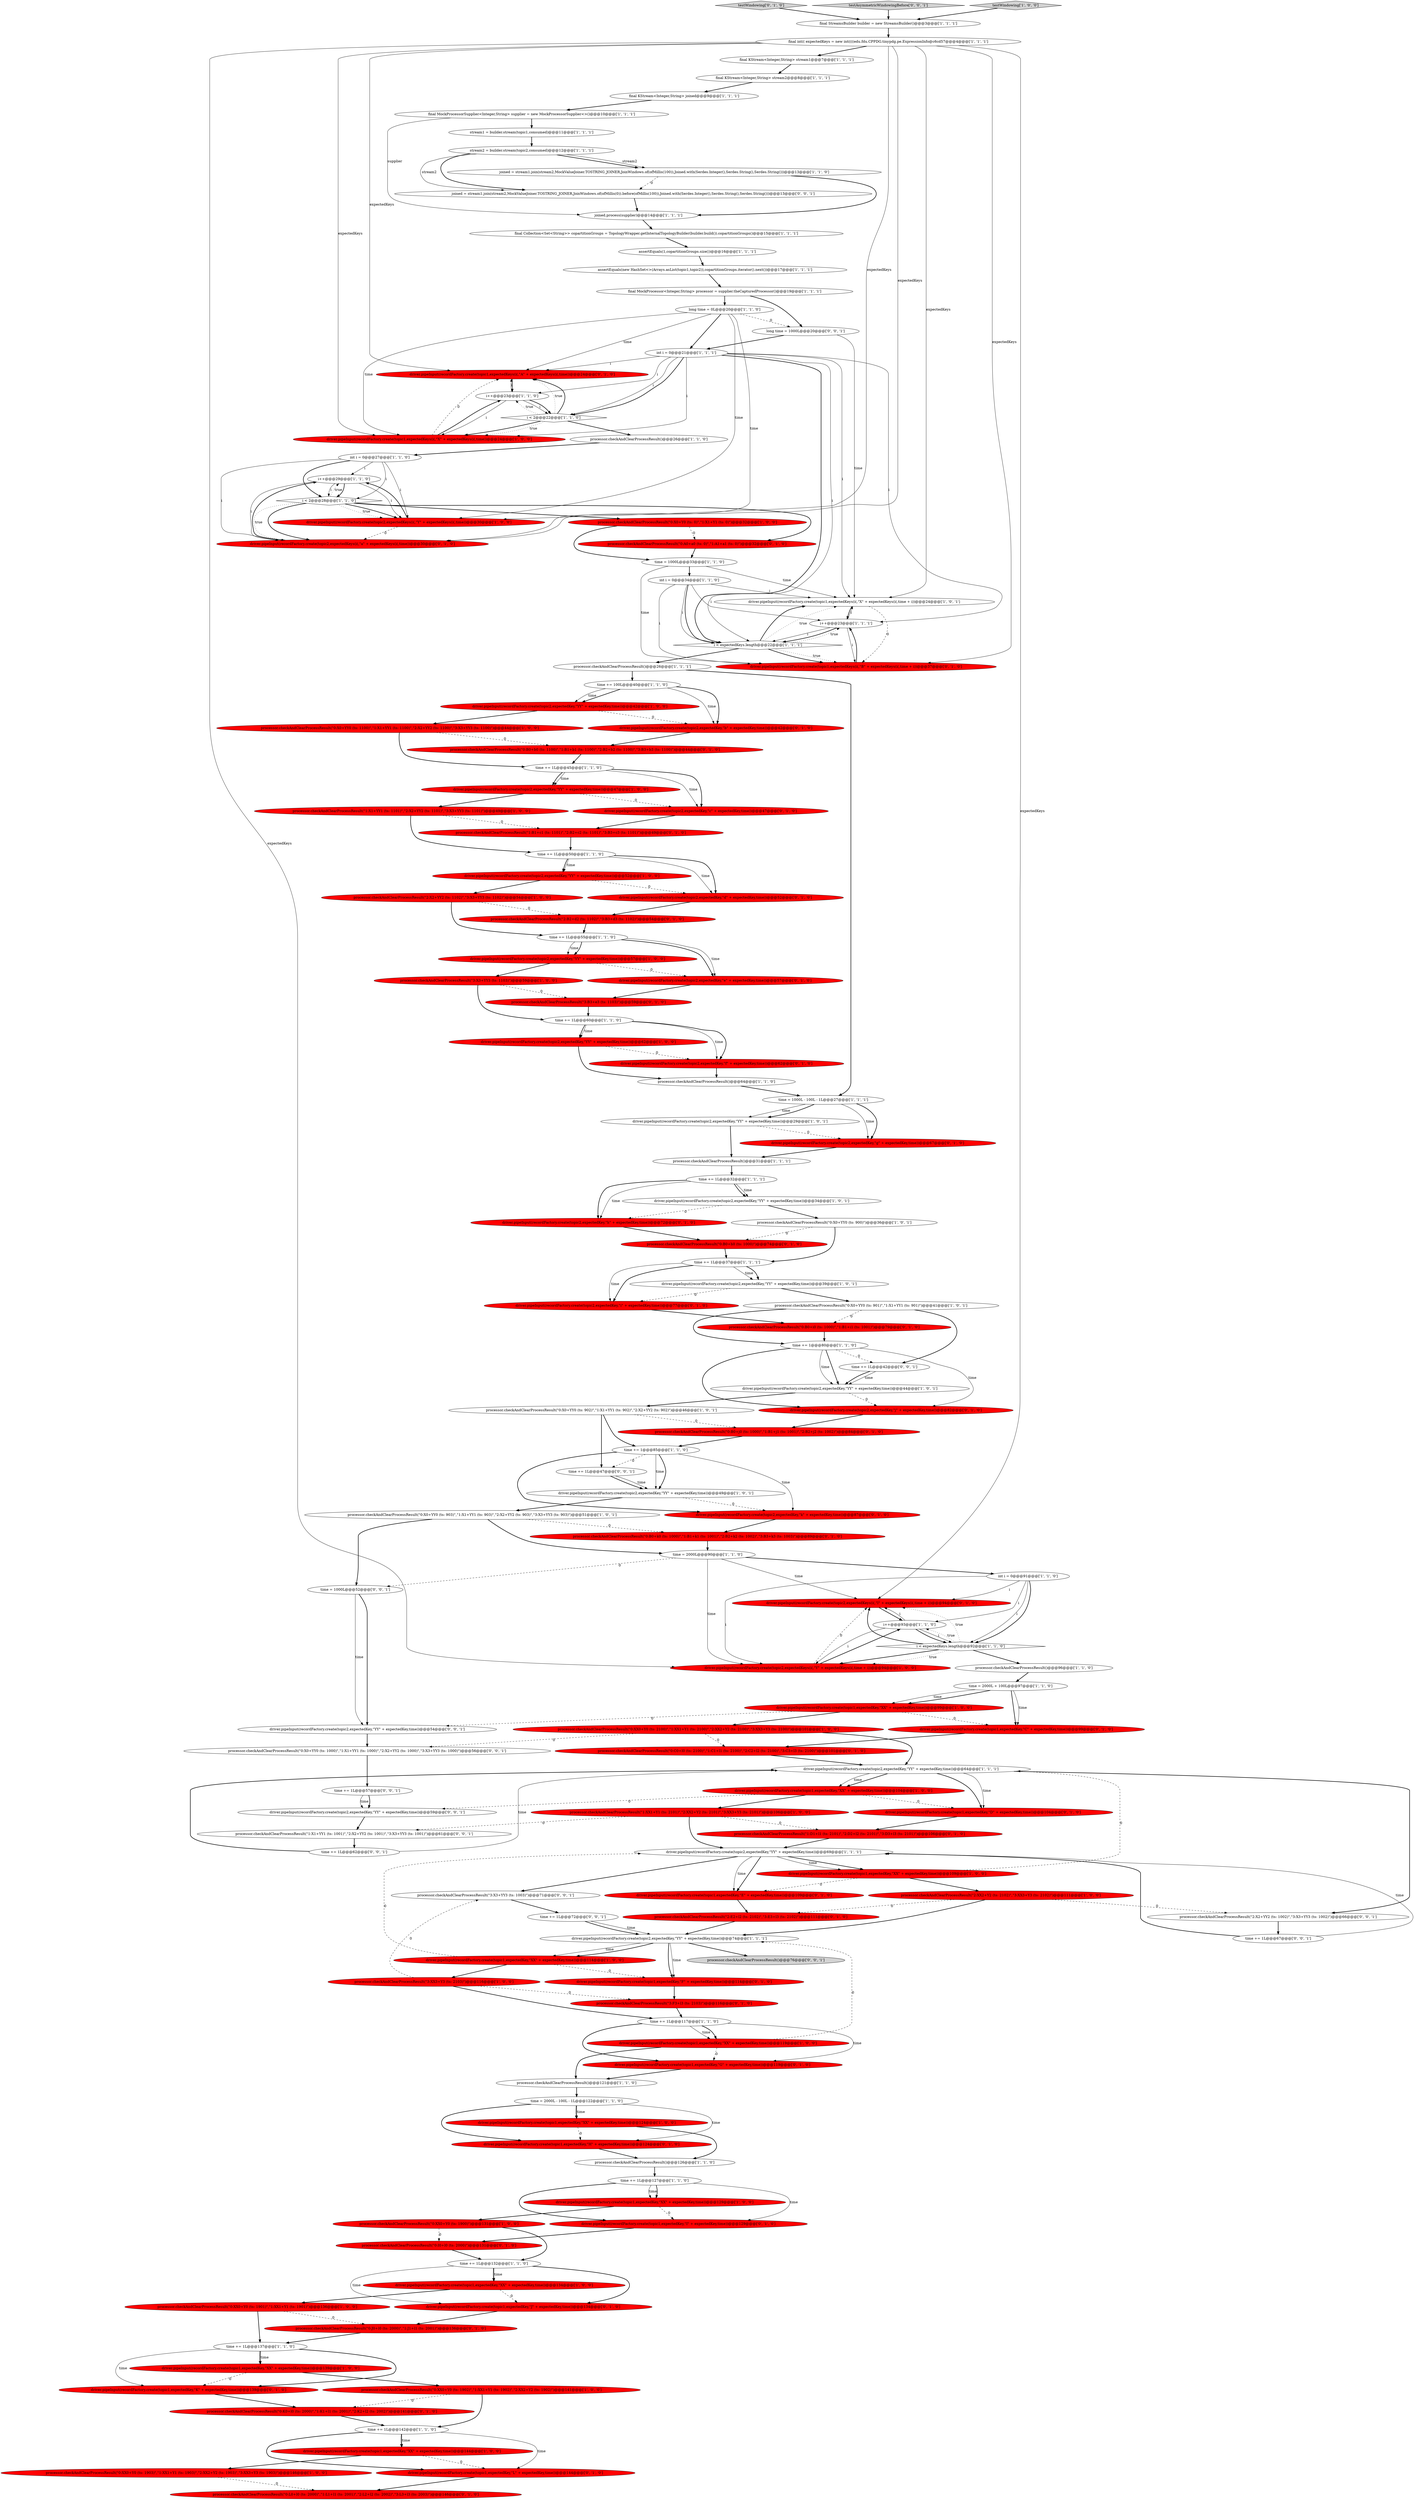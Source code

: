 digraph {
106 [style = filled, label = "driver.pipeInput(recordFactory.create(topic2,expectedKey,\"c\" + expectedKey,time))@@@47@@@['0', '1', '0']", fillcolor = red, shape = ellipse image = "AAA1AAABBB2BBB"];
11 [style = filled, label = "time = 2000L - 100L - 1L@@@122@@@['1', '1', '0']", fillcolor = white, shape = ellipse image = "AAA0AAABBB1BBB"];
144 [style = filled, label = "time += 1L@@@42@@@['0', '0', '1']", fillcolor = white, shape = ellipse image = "AAA0AAABBB3BBB"];
29 [style = filled, label = "driver.pipeInput(recordFactory.create(topic1,expectedKey,\"XX\" + expectedKey,time))@@@129@@@['1', '0', '0']", fillcolor = red, shape = ellipse image = "AAA1AAABBB1BBB"];
109 [style = filled, label = "driver.pipeInput(recordFactory.create(topic1,expectedKey,\"I\" + expectedKey,time))@@@129@@@['0', '1', '0']", fillcolor = red, shape = ellipse image = "AAA1AAABBB2BBB"];
120 [style = filled, label = "processor.checkAndClearProcessResult(\"0:B0+j0 (ts: 1000)\",\"1:B1+j1 (ts: 1001)\",\"2:B2+j2 (ts: 1002)\")@@@84@@@['0', '1', '0']", fillcolor = red, shape = ellipse image = "AAA1AAABBB2BBB"];
126 [style = filled, label = "processor.checkAndClearProcessResult(\"0:B0+h0 (ts: 1000)\")@@@74@@@['0', '1', '0']", fillcolor = red, shape = ellipse image = "AAA1AAABBB2BBB"];
85 [style = filled, label = "time += 1@@@80@@@['1', '1', '0']", fillcolor = white, shape = ellipse image = "AAA0AAABBB1BBB"];
46 [style = filled, label = "i < expectedKeys.length@@@92@@@['1', '1', '0']", fillcolor = white, shape = diamond image = "AAA0AAABBB1BBB"];
98 [style = filled, label = "driver.pipeInput(recordFactory.create(topic2,expectedKey,\"h\" + expectedKey,time))@@@72@@@['0', '1', '0']", fillcolor = red, shape = ellipse image = "AAA1AAABBB2BBB"];
36 [style = filled, label = "driver.pipeInput(recordFactory.create(topic2,expectedKey,\"YY\" + expectedKey,time))@@@34@@@['1', '0', '1']", fillcolor = white, shape = ellipse image = "AAA0AAABBB1BBB"];
130 [style = filled, label = "driver.pipeInput(recordFactory.create(topic1,expectedKey,\"D\" + expectedKey,time))@@@104@@@['0', '1', '0']", fillcolor = red, shape = ellipse image = "AAA1AAABBB2BBB"];
103 [style = filled, label = "processor.checkAndClearProcessResult(\"3:F3+l3 (ts: 2103)\")@@@116@@@['0', '1', '0']", fillcolor = red, shape = ellipse image = "AAA1AAABBB2BBB"];
94 [style = filled, label = "driver.pipeInput(recordFactory.create(topic1,expectedKey,\"XX\" + expectedKey,time))@@@134@@@['1', '0', '0']", fillcolor = red, shape = ellipse image = "AAA1AAABBB1BBB"];
82 [style = filled, label = "final MockProcessor<Integer,String> processor = supplier.theCapturedProcessor()@@@19@@@['1', '1', '1']", fillcolor = white, shape = ellipse image = "AAA0AAABBB1BBB"];
93 [style = filled, label = "time = 2000L + 100L@@@97@@@['1', '1', '0']", fillcolor = white, shape = ellipse image = "AAA0AAABBB1BBB"];
112 [style = filled, label = "processor.checkAndClearProcessResult(\"0:B0+b0 (ts: 1100)\",\"1:B1+b1 (ts: 1100)\",\"2:B2+b2 (ts: 1100)\",\"3:B3+b3 (ts: 1100)\")@@@44@@@['0', '1', '0']", fillcolor = red, shape = ellipse image = "AAA1AAABBB2BBB"];
55 [style = filled, label = "time += 1L@@@32@@@['1', '1', '1']", fillcolor = white, shape = ellipse image = "AAA0AAABBB1BBB"];
84 [style = filled, label = "driver.pipeInput(recordFactory.create(topic1,expectedKeys(i(,\"X\" + expectedKeys(i(,time + i))@@@24@@@['1', '0', '1']", fillcolor = white, shape = ellipse image = "AAA0AAABBB1BBB"];
68 [style = filled, label = "final Collection<Set<String>> copartitionGroups = TopologyWrapper.getInternalTopologyBuilder(builder.build()).copartitionGroups()@@@15@@@['1', '1', '1']", fillcolor = white, shape = ellipse image = "AAA0AAABBB1BBB"];
136 [style = filled, label = "processor.checkAndClearProcessResult(\"2:B2+d2 (ts: 1102)\",\"3:B3+d3 (ts: 1102)\")@@@54@@@['0', '1', '0']", fillcolor = red, shape = ellipse image = "AAA1AAABBB2BBB"];
143 [style = filled, label = "driver.pipeInput(recordFactory.create(topic2,expectedKey,\"YY\" + expectedKey,time))@@@59@@@['0', '0', '1']", fillcolor = white, shape = ellipse image = "AAA0AAABBB3BBB"];
132 [style = filled, label = "driver.pipeInput(recordFactory.create(topic2,expectedKey,\"f\" + expectedKey,time))@@@62@@@['0', '1', '0']", fillcolor = red, shape = ellipse image = "AAA1AAABBB2BBB"];
122 [style = filled, label = "driver.pipeInput(recordFactory.create(topic1,expectedKeys(i(,\"A\" + expectedKeys(i(,time))@@@24@@@['0', '1', '0']", fillcolor = red, shape = ellipse image = "AAA1AAABBB2BBB"];
117 [style = filled, label = "driver.pipeInput(recordFactory.create(topic2,expectedKey,\"i\" + expectedKey,time))@@@77@@@['0', '1', '0']", fillcolor = red, shape = ellipse image = "AAA1AAABBB2BBB"];
38 [style = filled, label = "i < expectedKeys.length@@@22@@@['1', '1', '1']", fillcolor = white, shape = diamond image = "AAA0AAABBB1BBB"];
23 [style = filled, label = "time += 1L@@@50@@@['1', '1', '0']", fillcolor = white, shape = ellipse image = "AAA0AAABBB1BBB"];
121 [style = filled, label = "driver.pipeInput(recordFactory.create(topic2,expectedKey,\"d\" + expectedKey,time))@@@52@@@['0', '1', '0']", fillcolor = red, shape = ellipse image = "AAA1AAABBB2BBB"];
141 [style = filled, label = "time += 1L@@@57@@@['0', '0', '1']", fillcolor = white, shape = ellipse image = "AAA0AAABBB3BBB"];
100 [style = filled, label = "driver.pipeInput(recordFactory.create(topic1,expectedKey,\"H\" + expectedKey,time))@@@124@@@['0', '1', '0']", fillcolor = red, shape = ellipse image = "AAA1AAABBB2BBB"];
18 [style = filled, label = "processor.checkAndClearProcessResult(\"0:X0+YY0 (ts: 900)\")@@@36@@@['1', '0', '1']", fillcolor = white, shape = ellipse image = "AAA0AAABBB1BBB"];
63 [style = filled, label = "time += 1L@@@137@@@['1', '1', '0']", fillcolor = white, shape = ellipse image = "AAA0AAABBB1BBB"];
135 [style = filled, label = "driver.pipeInput(recordFactory.create(topic2,expectedKey,\"j\" + expectedKey,time))@@@82@@@['0', '1', '0']", fillcolor = red, shape = ellipse image = "AAA1AAABBB2BBB"];
77 [style = filled, label = "i++@@@29@@@['1', '1', '0']", fillcolor = white, shape = ellipse image = "AAA0AAABBB1BBB"];
13 [style = filled, label = "time += 1L@@@127@@@['1', '1', '0']", fillcolor = white, shape = ellipse image = "AAA0AAABBB1BBB"];
37 [style = filled, label = "processor.checkAndClearProcessResult()@@@121@@@['1', '1', '0']", fillcolor = white, shape = ellipse image = "AAA0AAABBB1BBB"];
99 [style = filled, label = "processor.checkAndClearProcessResult(\"3:B3+e3 (ts: 1103)\")@@@59@@@['0', '1', '0']", fillcolor = red, shape = ellipse image = "AAA1AAABBB2BBB"];
76 [style = filled, label = "processor.checkAndClearProcessResult()@@@126@@@['1', '1', '0']", fillcolor = white, shape = ellipse image = "AAA0AAABBB1BBB"];
19 [style = filled, label = "driver.pipeInput(recordFactory.create(topic1,expectedKey,\"XX\" + expectedKey,time))@@@119@@@['1', '0', '0']", fillcolor = red, shape = ellipse image = "AAA1AAABBB1BBB"];
123 [style = filled, label = "driver.pipeInput(recordFactory.create(topic2,expectedKey,\"b\" + expectedKey,time))@@@42@@@['0', '1', '0']", fillcolor = red, shape = ellipse image = "AAA1AAABBB2BBB"];
67 [style = filled, label = "driver.pipeInput(recordFactory.create(topic1,expectedKey,\"XX\" + expectedKey,time))@@@144@@@['1', '0', '0']", fillcolor = red, shape = ellipse image = "AAA1AAABBB1BBB"];
31 [style = filled, label = "processor.checkAndClearProcessResult(\"3:X3+YY3 (ts: 1103)\")@@@59@@@['1', '0', '0']", fillcolor = red, shape = ellipse image = "AAA1AAABBB1BBB"];
156 [style = filled, label = "driver.pipeInput(recordFactory.create(topic2,expectedKey,\"YY\" + expectedKey,time))@@@54@@@['0', '0', '1']", fillcolor = white, shape = ellipse image = "AAA0AAABBB3BBB"];
149 [style = filled, label = "time += 1L@@@62@@@['0', '0', '1']", fillcolor = white, shape = ellipse image = "AAA0AAABBB3BBB"];
42 [style = filled, label = "processor.checkAndClearProcessResult(\"0:X0+YY0 (ts: 1100)\",\"1:X1+YY1 (ts: 1100)\",\"2:X2+YY2 (ts: 1100)\",\"3:X3+YY3 (ts: 1100)\")@@@44@@@['1', '0', '0']", fillcolor = red, shape = ellipse image = "AAA1AAABBB1BBB"];
70 [style = filled, label = "int i = 0@@@34@@@['1', '1', '0']", fillcolor = white, shape = ellipse image = "AAA0AAABBB1BBB"];
92 [style = filled, label = "final KStream<Integer,String> stream2@@@8@@@['1', '1', '1']", fillcolor = white, shape = ellipse image = "AAA0AAABBB1BBB"];
133 [style = filled, label = "testWindowing['0', '1', '0']", fillcolor = lightgray, shape = diamond image = "AAA0AAABBB2BBB"];
52 [style = filled, label = "time += 100L@@@40@@@['1', '1', '0']", fillcolor = white, shape = ellipse image = "AAA0AAABBB1BBB"];
75 [style = filled, label = "driver.pipeInput(recordFactory.create(topic2,expectedKey,\"YY\" + expectedKey,time))@@@69@@@['1', '1', '1']", fillcolor = white, shape = ellipse image = "AAA0AAABBB1BBB"];
150 [style = filled, label = "testAsymmetricWindowingBefore['0', '0', '1']", fillcolor = lightgray, shape = diamond image = "AAA0AAABBB3BBB"];
127 [style = filled, label = "processor.checkAndClearProcessResult(\"1:B1+c1 (ts: 1101)\",\"2:B2+c2 (ts: 1101)\",\"3:B3+c3 (ts: 1101)\")@@@49@@@['0', '1', '0']", fillcolor = red, shape = ellipse image = "AAA1AAABBB2BBB"];
0 [style = filled, label = "joined.process(supplier)@@@14@@@['1', '1', '1']", fillcolor = white, shape = ellipse image = "AAA0AAABBB1BBB"];
14 [style = filled, label = "processor.checkAndClearProcessResult(\"0:X0+YY0 (ts: 901)\",\"1:X1+YY1 (ts: 901)\")@@@41@@@['1', '0', '1']", fillcolor = white, shape = ellipse image = "AAA0AAABBB1BBB"];
110 [style = filled, label = "processor.checkAndClearProcessResult(\"0:B0+i0 (ts: 1000)\",\"1:B1+i1 (ts: 1001)\")@@@79@@@['0', '1', '0']", fillcolor = red, shape = ellipse image = "AAA1AAABBB2BBB"];
145 [style = filled, label = "joined = stream1.join(stream2,MockValueJoiner.TOSTRING_JOINER,JoinWindows.of(ofMillis(0)).before(ofMillis(100)),Joined.with(Serdes.Integer(),Serdes.String(),Serdes.String()))@@@13@@@['0', '0', '1']", fillcolor = white, shape = ellipse image = "AAA0AAABBB3BBB"];
128 [style = filled, label = "driver.pipeInput(recordFactory.create(topic1,expectedKey,\"C\" + expectedKey,time))@@@99@@@['0', '1', '0']", fillcolor = red, shape = ellipse image = "AAA1AAABBB2BBB"];
140 [style = filled, label = "time += 1L@@@47@@@['0', '0', '1']", fillcolor = white, shape = ellipse image = "AAA0AAABBB3BBB"];
102 [style = filled, label = "processor.checkAndClearProcessResult(\"0:K0+l0 (ts: 2000)\",\"1:K1+l1 (ts: 2001)\",\"2:K2+l2 (ts: 2002)\")@@@141@@@['0', '1', '0']", fillcolor = red, shape = ellipse image = "AAA1AAABBB2BBB"];
142 [style = filled, label = "processor.checkAndClearProcessResult(\"3:X3+YY3 (ts: 1003)\")@@@71@@@['0', '0', '1']", fillcolor = white, shape = ellipse image = "AAA0AAABBB3BBB"];
21 [style = filled, label = "processor.checkAndClearProcessResult()@@@64@@@['1', '1', '0']", fillcolor = white, shape = ellipse image = "AAA0AAABBB1BBB"];
111 [style = filled, label = "processor.checkAndClearProcessResult(\"0:I0+l0 (ts: 2000)\")@@@131@@@['0', '1', '0']", fillcolor = red, shape = ellipse image = "AAA1AAABBB2BBB"];
152 [style = filled, label = "processor.checkAndClearProcessResult(\"2:X2+YY2 (ts: 1002)\",\"3:X3+YY3 (ts: 1002)\")@@@66@@@['0', '0', '1']", fillcolor = white, shape = ellipse image = "AAA0AAABBB3BBB"];
27 [style = filled, label = "processor.checkAndClearProcessResult(\"1:X1+YY1 (ts: 1101)\",\"2:X2+YY2 (ts: 1101)\",\"3:X3+YY3 (ts: 1101)\")@@@49@@@['1', '0', '0']", fillcolor = red, shape = ellipse image = "AAA1AAABBB1BBB"];
64 [style = filled, label = "processor.checkAndClearProcessResult(\"2:XX2+Y2 (ts: 2102)\",\"3:XX3+Y3 (ts: 2102)\")@@@111@@@['1', '0', '0']", fillcolor = red, shape = ellipse image = "AAA1AAABBB1BBB"];
44 [style = filled, label = "final MockProcessorSupplier<Integer,String> supplier = new MockProcessorSupplier<>()@@@10@@@['1', '1', '1']", fillcolor = white, shape = ellipse image = "AAA0AAABBB1BBB"];
104 [style = filled, label = "processor.checkAndClearProcessResult(\"0:C0+l0 (ts: 2100)\",\"1:C1+l1 (ts: 2100)\",\"2:C2+l2 (ts: 2100)\",\"3:C3+l3 (ts: 2100)\")@@@101@@@['0', '1', '0']", fillcolor = red, shape = ellipse image = "AAA1AAABBB2BBB"];
45 [style = filled, label = "final KStream<Integer,String> stream1@@@7@@@['1', '1', '1']", fillcolor = white, shape = ellipse image = "AAA0AAABBB1BBB"];
114 [style = filled, label = "driver.pipeInput(recordFactory.create(topic2,expectedKeys(i(,\"l\" + expectedKeys(i(,time + i))@@@94@@@['0', '1', '0']", fillcolor = red, shape = ellipse image = "AAA1AAABBB2BBB"];
80 [style = filled, label = "time += 1L@@@132@@@['1', '1', '0']", fillcolor = white, shape = ellipse image = "AAA0AAABBB1BBB"];
28 [style = filled, label = "time += 1L@@@117@@@['1', '1', '0']", fillcolor = white, shape = ellipse image = "AAA0AAABBB1BBB"];
48 [style = filled, label = "final int(( expectedKeys = new int((((edu.fdu.CPPDG.tinypdg.pe.ExpressionInfo@c6cd57@@@4@@@['1', '1', '1']", fillcolor = white, shape = ellipse image = "AAA0AAABBB1BBB"];
30 [style = filled, label = "processor.checkAndClearProcessResult(\"0:XX0+Y0 (ts: 1901)\",\"1:XX1+Y1 (ts: 1901)\")@@@136@@@['1', '0', '0']", fillcolor = red, shape = ellipse image = "AAA1AAABBB1BBB"];
1 [style = filled, label = "processor.checkAndClearProcessResult()@@@96@@@['1', '1', '0']", fillcolor = white, shape = ellipse image = "AAA0AAABBB1BBB"];
87 [style = filled, label = "processor.checkAndClearProcessResult()@@@26@@@['1', '1', '1']", fillcolor = white, shape = ellipse image = "AAA0AAABBB1BBB"];
6 [style = filled, label = "int i = 0@@@27@@@['1', '1', '0']", fillcolor = white, shape = ellipse image = "AAA0AAABBB1BBB"];
91 [style = filled, label = "processor.checkAndClearProcessResult(\"0:X0+YY0 (ts: 903)\",\"1:X1+YY1 (ts: 903)\",\"2:X2+YY2 (ts: 903)\",\"3:X3+YY3 (ts: 903)\")@@@51@@@['1', '0', '1']", fillcolor = white, shape = ellipse image = "AAA0AAABBB1BBB"];
32 [style = filled, label = "driver.pipeInput(recordFactory.create(topic2,expectedKey,\"YY\" + expectedKey,time))@@@42@@@['1', '0', '0']", fillcolor = red, shape = ellipse image = "AAA1AAABBB1BBB"];
79 [style = filled, label = "time = 1000L - 100L - 1L@@@27@@@['1', '1', '1']", fillcolor = white, shape = ellipse image = "AAA0AAABBB1BBB"];
72 [style = filled, label = "driver.pipeInput(recordFactory.create(topic2,expectedKey,\"YY\" + expectedKey,time))@@@49@@@['1', '0', '1']", fillcolor = white, shape = ellipse image = "AAA0AAABBB1BBB"];
138 [style = filled, label = "driver.pipeInput(recordFactory.create(topic1,expectedKey,\"E\" + expectedKey,time))@@@109@@@['0', '1', '0']", fillcolor = red, shape = ellipse image = "AAA1AAABBB2BBB"];
115 [style = filled, label = "driver.pipeInput(recordFactory.create(topic1,expectedKey,\"G\" + expectedKey,time))@@@119@@@['0', '1', '0']", fillcolor = red, shape = ellipse image = "AAA1AAABBB2BBB"];
56 [style = filled, label = "driver.pipeInput(recordFactory.create(topic2,expectedKey,\"YY\" + expectedKey,time))@@@74@@@['1', '1', '1']", fillcolor = white, shape = ellipse image = "AAA0AAABBB1BBB"];
151 [style = filled, label = "time += 1L@@@67@@@['0', '0', '1']", fillcolor = white, shape = ellipse image = "AAA0AAABBB3BBB"];
113 [style = filled, label = "driver.pipeInput(recordFactory.create(topic1,expectedKey,\"L\" + expectedKey,time))@@@144@@@['0', '1', '0']", fillcolor = red, shape = ellipse image = "AAA1AAABBB2BBB"];
125 [style = filled, label = "processor.checkAndClearProcessResult(\"0:B0+k0 (ts: 1000)\",\"1:B1+k1 (ts: 1001)\",\"2:B2+k2 (ts: 1002)\",\"3:B3+k3 (ts: 1003)\")@@@89@@@['0', '1', '0']", fillcolor = red, shape = ellipse image = "AAA1AAABBB2BBB"];
61 [style = filled, label = "processor.checkAndClearProcessResult()@@@31@@@['1', '1', '1']", fillcolor = white, shape = ellipse image = "AAA0AAABBB1BBB"];
59 [style = filled, label = "driver.pipeInput(recordFactory.create(topic1,expectedKeys(i(,\"X\" + expectedKeys(i(,time))@@@24@@@['1', '0', '0']", fillcolor = red, shape = ellipse image = "AAA1AAABBB1BBB"];
108 [style = filled, label = "driver.pipeInput(recordFactory.create(topic2,expectedKeys(i(,\"a\" + expectedKeys(i(,time))@@@30@@@['0', '1', '0']", fillcolor = red, shape = ellipse image = "AAA1AAABBB2BBB"];
51 [style = filled, label = "processor.checkAndClearProcessResult(\"0:XX0+Y0 (ts: 1900)\")@@@131@@@['1', '0', '0']", fillcolor = red, shape = ellipse image = "AAA1AAABBB1BBB"];
2 [style = filled, label = "driver.pipeInput(recordFactory.create(topic1,expectedKey,\"XX\" + expectedKey,time))@@@124@@@['1', '0', '0']", fillcolor = red, shape = ellipse image = "AAA1AAABBB1BBB"];
131 [style = filled, label = "driver.pipeInput(recordFactory.create(topic1,expectedKey,\"F\" + expectedKey,time))@@@114@@@['0', '1', '0']", fillcolor = red, shape = ellipse image = "AAA1AAABBB2BBB"];
15 [style = filled, label = "driver.pipeInput(recordFactory.create(topic2,expectedKeys(i(,\"Y\" + expectedKeys(i(,time))@@@30@@@['1', '0', '0']", fillcolor = red, shape = ellipse image = "AAA1AAABBB1BBB"];
78 [style = filled, label = "driver.pipeInput(recordFactory.create(topic2,expectedKeys(i(,\"Y\" + expectedKeys(i(,time + i))@@@94@@@['1', '0', '0']", fillcolor = red, shape = ellipse image = "AAA1AAABBB1BBB"];
49 [style = filled, label = "final StreamsBuilder builder = new StreamsBuilder()@@@3@@@['1', '1', '1']", fillcolor = white, shape = ellipse image = "AAA0AAABBB1BBB"];
119 [style = filled, label = "driver.pipeInput(recordFactory.create(topic1,expectedKey,\"K\" + expectedKey,time))@@@139@@@['0', '1', '0']", fillcolor = red, shape = ellipse image = "AAA1AAABBB2BBB"];
81 [style = filled, label = "i < 2@@@22@@@['1', '1', '0']", fillcolor = white, shape = diamond image = "AAA0AAABBB1BBB"];
25 [style = filled, label = "i < 2@@@28@@@['1', '1', '0']", fillcolor = white, shape = diamond image = "AAA0AAABBB1BBB"];
129 [style = filled, label = "driver.pipeInput(recordFactory.create(topic2,expectedKey,\"g\" + expectedKey,time))@@@67@@@['0', '1', '0']", fillcolor = red, shape = ellipse image = "AAA1AAABBB2BBB"];
95 [style = filled, label = "stream1 = builder.stream(topic1,consumed)@@@11@@@['1', '1', '1']", fillcolor = white, shape = ellipse image = "AAA0AAABBB1BBB"];
22 [style = filled, label = "driver.pipeInput(recordFactory.create(topic1,expectedKey,\"XX\" + expectedKey,time))@@@109@@@['1', '0', '0']", fillcolor = red, shape = ellipse image = "AAA1AAABBB1BBB"];
89 [style = filled, label = "time = 2000L@@@90@@@['1', '1', '0']", fillcolor = white, shape = ellipse image = "AAA0AAABBB1BBB"];
65 [style = filled, label = "assertEquals(1,copartitionGroups.size())@@@16@@@['1', '1', '1']", fillcolor = white, shape = ellipse image = "AAA0AAABBB1BBB"];
58 [style = filled, label = "int i = 0@@@91@@@['1', '1', '0']", fillcolor = white, shape = ellipse image = "AAA0AAABBB1BBB"];
43 [style = filled, label = "processor.checkAndClearProcessResult()@@@26@@@['1', '1', '0']", fillcolor = white, shape = ellipse image = "AAA0AAABBB1BBB"];
24 [style = filled, label = "long time = 0L@@@20@@@['1', '1', '0']", fillcolor = white, shape = ellipse image = "AAA0AAABBB1BBB"];
40 [style = filled, label = "processor.checkAndClearProcessResult(\"0:X0+Y0 (ts: 0)\",\"1:X1+Y1 (ts: 0)\")@@@32@@@['1', '0', '0']", fillcolor = red, shape = ellipse image = "AAA1AAABBB1BBB"];
139 [style = filled, label = "processor.checkAndClearProcessResult(\"0:A0+a0 (ts: 0)\",\"1:A1+a1 (ts: 0)\")@@@32@@@['0', '1', '0']", fillcolor = red, shape = ellipse image = "AAA1AAABBB2BBB"];
4 [style = filled, label = "stream2 = builder.stream(topic2,consumed)@@@12@@@['1', '1', '1']", fillcolor = white, shape = ellipse image = "AAA0AAABBB1BBB"];
57 [style = filled, label = "processor.checkAndClearProcessResult(\"1:XX1+Y1 (ts: 2101)\",\"2:XX2+Y2 (ts: 2101)\",\"3:XX3+Y3 (ts: 2101)\")@@@106@@@['1', '0', '0']", fillcolor = red, shape = ellipse image = "AAA1AAABBB1BBB"];
118 [style = filled, label = "processor.checkAndClearProcessResult(\"1:D1+l1 (ts: 2101)\",\"2:D2+l2 (ts: 2101)\",\"3:D3+l3 (ts: 2101)\")@@@106@@@['0', '1', '0']", fillcolor = red, shape = ellipse image = "AAA1AAABBB2BBB"];
41 [style = filled, label = "i++@@@23@@@['1', '1', '1']", fillcolor = white, shape = ellipse image = "AAA0AAABBB1BBB"];
107 [style = filled, label = "driver.pipeInput(recordFactory.create(topic1,expectedKey,\"J\" + expectedKey,time))@@@134@@@['0', '1', '0']", fillcolor = red, shape = ellipse image = "AAA1AAABBB2BBB"];
146 [style = filled, label = "time = 1000L@@@52@@@['0', '0', '1']", fillcolor = white, shape = ellipse image = "AAA0AAABBB3BBB"];
50 [style = filled, label = "i++@@@23@@@['1', '1', '0']", fillcolor = white, shape = ellipse image = "AAA0AAABBB1BBB"];
62 [style = filled, label = "driver.pipeInput(recordFactory.create(topic1,expectedKey,\"XX\" + expectedKey,time))@@@99@@@['1', '0', '0']", fillcolor = red, shape = ellipse image = "AAA1AAABBB1BBB"];
124 [style = filled, label = "driver.pipeInput(recordFactory.create(topic2,expectedKey,\"e\" + expectedKey,time))@@@57@@@['0', '1', '0']", fillcolor = red, shape = ellipse image = "AAA1AAABBB2BBB"];
71 [style = filled, label = "driver.pipeInput(recordFactory.create(topic2,expectedKey,\"YY\" + expectedKey,time))@@@44@@@['1', '0', '1']", fillcolor = white, shape = ellipse image = "AAA0AAABBB1BBB"];
155 [style = filled, label = "processor.checkAndClearProcessResult(\"0:X0+YY0 (ts: 1000)\",\"1:X1+YY1 (ts: 1000)\",\"2:X2+YY2 (ts: 1000)\",\"3:X3+YY3 (ts: 1000)\")@@@56@@@['0', '0', '1']", fillcolor = white, shape = ellipse image = "AAA0AAABBB3BBB"];
17 [style = filled, label = "driver.pipeInput(recordFactory.create(topic2,expectedKey,\"YY\" + expectedKey,time))@@@64@@@['1', '1', '1']", fillcolor = white, shape = ellipse image = "AAA0AAABBB1BBB"];
154 [style = filled, label = "time += 1L@@@72@@@['0', '0', '1']", fillcolor = white, shape = ellipse image = "AAA0AAABBB3BBB"];
90 [style = filled, label = "time += 1L@@@55@@@['1', '1', '0']", fillcolor = white, shape = ellipse image = "AAA0AAABBB1BBB"];
134 [style = filled, label = "driver.pipeInput(recordFactory.create(topic1,expectedKeys(i(,\"B\" + expectedKeys(i(,time + i))@@@37@@@['0', '1', '0']", fillcolor = red, shape = ellipse image = "AAA1AAABBB2BBB"];
148 [style = filled, label = "processor.checkAndClearProcessResult()@@@76@@@['0', '0', '1']", fillcolor = lightgray, shape = ellipse image = "AAA0AAABBB3BBB"];
60 [style = filled, label = "time += 1L@@@45@@@['1', '1', '0']", fillcolor = white, shape = ellipse image = "AAA0AAABBB1BBB"];
8 [style = filled, label = "driver.pipeInput(recordFactory.create(topic1,expectedKey,\"XX\" + expectedKey,time))@@@139@@@['1', '0', '0']", fillcolor = red, shape = ellipse image = "AAA1AAABBB1BBB"];
54 [style = filled, label = "i++@@@93@@@['1', '1', '0']", fillcolor = white, shape = ellipse image = "AAA0AAABBB1BBB"];
26 [style = filled, label = "time += 1L@@@142@@@['1', '1', '0']", fillcolor = white, shape = ellipse image = "AAA0AAABBB1BBB"];
137 [style = filled, label = "processor.checkAndClearProcessResult(\"0:L0+l0 (ts: 2000)\",\"1:L1+l1 (ts: 2001)\",\"2:L2+l2 (ts: 2002)\",\"3:L3+l3 (ts: 2003)\")@@@146@@@['0', '1', '0']", fillcolor = red, shape = ellipse image = "AAA1AAABBB2BBB"];
97 [style = filled, label = "time = 1000L@@@33@@@['1', '1', '0']", fillcolor = white, shape = ellipse image = "AAA0AAABBB1BBB"];
105 [style = filled, label = "driver.pipeInput(recordFactory.create(topic2,expectedKey,\"k\" + expectedKey,time))@@@87@@@['0', '1', '0']", fillcolor = red, shape = ellipse image = "AAA1AAABBB2BBB"];
20 [style = filled, label = "driver.pipeInput(recordFactory.create(topic2,expectedKey,\"YY\" + expectedKey,time))@@@52@@@['1', '0', '0']", fillcolor = red, shape = ellipse image = "AAA1AAABBB1BBB"];
96 [style = filled, label = "processor.checkAndClearProcessResult(\"2:X2+YY2 (ts: 1102)\",\"3:X3+YY3 (ts: 1102)\")@@@54@@@['1', '0', '0']", fillcolor = red, shape = ellipse image = "AAA1AAABBB1BBB"];
74 [style = filled, label = "processor.checkAndClearProcessResult(\"0:X0+YY0 (ts: 902)\",\"1:X1+YY1 (ts: 902)\",\"2:X2+YY2 (ts: 902)\")@@@46@@@['1', '0', '1']", fillcolor = white, shape = ellipse image = "AAA0AAABBB1BBB"];
9 [style = filled, label = "driver.pipeInput(recordFactory.create(topic2,expectedKey,\"YY\" + expectedKey,time))@@@62@@@['1', '0', '0']", fillcolor = red, shape = ellipse image = "AAA1AAABBB1BBB"];
69 [style = filled, label = "driver.pipeInput(recordFactory.create(topic2,expectedKey,\"YY\" + expectedKey,time))@@@29@@@['1', '0', '1']", fillcolor = white, shape = ellipse image = "AAA0AAABBB1BBB"];
16 [style = filled, label = "joined = stream1.join(stream2,MockValueJoiner.TOSTRING_JOINER,JoinWindows.of(ofMillis(100)),Joined.with(Serdes.Integer(),Serdes.String(),Serdes.String()))@@@13@@@['1', '1', '0']", fillcolor = white, shape = ellipse image = "AAA0AAABBB1BBB"];
3 [style = filled, label = "driver.pipeInput(recordFactory.create(topic2,expectedKey,\"YY\" + expectedKey,time))@@@47@@@['1', '0', '0']", fillcolor = red, shape = ellipse image = "AAA1AAABBB1BBB"];
35 [style = filled, label = "driver.pipeInput(recordFactory.create(topic1,expectedKey,\"XX\" + expectedKey,time))@@@114@@@['1', '0', '0']", fillcolor = red, shape = ellipse image = "AAA1AAABBB1BBB"];
73 [style = filled, label = "processor.checkAndClearProcessResult(\"3:XX3+Y3 (ts: 2103)\")@@@116@@@['1', '0', '0']", fillcolor = red, shape = ellipse image = "AAA1AAABBB1BBB"];
147 [style = filled, label = "processor.checkAndClearProcessResult(\"1:X1+YY1 (ts: 1001)\",\"2:X2+YY2 (ts: 1001)\",\"3:X3+YY3 (ts: 1001)\")@@@61@@@['0', '0', '1']", fillcolor = white, shape = ellipse image = "AAA0AAABBB3BBB"];
83 [style = filled, label = "time += 1@@@85@@@['1', '1', '0']", fillcolor = white, shape = ellipse image = "AAA0AAABBB1BBB"];
5 [style = filled, label = "int i = 0@@@21@@@['1', '1', '1']", fillcolor = white, shape = ellipse image = "AAA0AAABBB1BBB"];
153 [style = filled, label = "long time = 1000L@@@20@@@['0', '0', '1']", fillcolor = white, shape = ellipse image = "AAA0AAABBB3BBB"];
33 [style = filled, label = "driver.pipeInput(recordFactory.create(topic2,expectedKey,\"YY\" + expectedKey,time))@@@57@@@['1', '0', '0']", fillcolor = red, shape = ellipse image = "AAA1AAABBB1BBB"];
34 [style = filled, label = "time += 1L@@@60@@@['1', '1', '0']", fillcolor = white, shape = ellipse image = "AAA0AAABBB1BBB"];
7 [style = filled, label = "driver.pipeInput(recordFactory.create(topic1,expectedKey,\"XX\" + expectedKey,time))@@@104@@@['1', '0', '0']", fillcolor = red, shape = ellipse image = "AAA1AAABBB1BBB"];
116 [style = filled, label = "processor.checkAndClearProcessResult(\"0:J0+l0 (ts: 2000)\",\"1:J1+l1 (ts: 2001)\")@@@136@@@['0', '1', '0']", fillcolor = red, shape = ellipse image = "AAA1AAABBB2BBB"];
10 [style = filled, label = "processor.checkAndClearProcessResult(\"0:XX0+Y0 (ts: 1902)\",\"1:XX1+Y1 (ts: 1902)\",\"2:XX2+Y2 (ts: 1902)\")@@@141@@@['1', '0', '0']", fillcolor = red, shape = ellipse image = "AAA1AAABBB1BBB"];
47 [style = filled, label = "driver.pipeInput(recordFactory.create(topic2,expectedKey,\"YY\" + expectedKey,time))@@@39@@@['1', '0', '1']", fillcolor = white, shape = ellipse image = "AAA0AAABBB1BBB"];
66 [style = filled, label = "time += 1L@@@37@@@['1', '1', '1']", fillcolor = white, shape = ellipse image = "AAA0AAABBB1BBB"];
39 [style = filled, label = "final KStream<Integer,String> joined@@@9@@@['1', '1', '1']", fillcolor = white, shape = ellipse image = "AAA0AAABBB1BBB"];
86 [style = filled, label = "processor.checkAndClearProcessResult(\"0:XX0+Y0 (ts: 1903)\",\"1:XX1+Y1 (ts: 1903)\",\"2:XX2+Y2 (ts: 1903)\",\"3:XX3+Y3 (ts: 1903)\")@@@146@@@['1', '0', '0']", fillcolor = red, shape = ellipse image = "AAA1AAABBB1BBB"];
101 [style = filled, label = "processor.checkAndClearProcessResult(\"2:E2+l2 (ts: 2102)\",\"3:E3+l3 (ts: 2102)\")@@@111@@@['0', '1', '0']", fillcolor = red, shape = ellipse image = "AAA1AAABBB2BBB"];
53 [style = filled, label = "assertEquals(new HashSet<>(Arrays.asList(topic1,topic2)),copartitionGroups.iterator().next())@@@17@@@['1', '1', '1']", fillcolor = white, shape = ellipse image = "AAA0AAABBB1BBB"];
88 [style = filled, label = "processor.checkAndClearProcessResult(\"0:XX0+Y0 (ts: 2100)\",\"1:XX1+Y1 (ts: 2100)\",\"2:XX2+Y2 (ts: 2100)\",\"3:XX3+Y3 (ts: 2100)\")@@@101@@@['1', '0', '0']", fillcolor = red, shape = ellipse image = "AAA1AAABBB1BBB"];
12 [style = filled, label = "testWindowing['1', '0', '0']", fillcolor = lightgray, shape = diamond image = "AAA0AAABBB1BBB"];
67->86 [style = bold, label=""];
82->153 [style = bold, label=""];
55->36 [style = bold, label=""];
98->126 [style = bold, label=""];
52->123 [style = bold, label=""];
37->11 [style = bold, label=""];
72->105 [style = dashed, label="0"];
142->154 [style = bold, label=""];
100->76 [style = bold, label=""];
23->20 [style = solid, label="time"];
56->148 [style = bold, label=""];
140->72 [style = bold, label=""];
132->21 [style = bold, label=""];
78->114 [style = dashed, label="0"];
5->38 [style = bold, label=""];
70->84 [style = solid, label="i"];
79->129 [style = solid, label="time"];
147->149 [style = bold, label=""];
92->39 [style = bold, label=""];
23->121 [style = bold, label=""];
81->59 [style = dotted, label="true"];
73->103 [style = dashed, label="0"];
10->102 [style = dashed, label="0"];
62->128 [style = dashed, label="0"];
85->71 [style = bold, label=""];
151->75 [style = bold, label=""];
55->36 [style = solid, label="time"];
9->21 [style = bold, label=""];
17->152 [style = bold, label=""];
89->146 [style = dashed, label="0"];
46->78 [style = dotted, label="true"];
51->111 [style = dashed, label="0"];
11->2 [style = solid, label="time"];
25->40 [style = bold, label=""];
25->77 [style = dotted, label="true"];
114->54 [style = bold, label=""];
75->142 [style = bold, label=""];
48->84 [style = solid, label="expectedKeys"];
7->57 [style = bold, label=""];
10->26 [style = bold, label=""];
22->138 [style = dashed, label="0"];
82->24 [style = bold, label=""];
24->5 [style = bold, label=""];
60->3 [style = solid, label="time"];
9->132 [style = dashed, label="0"];
25->15 [style = dotted, label="true"];
79->129 [style = bold, label=""];
81->43 [style = bold, label=""];
64->101 [style = dashed, label="0"];
75->138 [style = solid, label="time"];
80->107 [style = solid, label="time"];
74->120 [style = dashed, label="0"];
93->128 [style = bold, label=""];
81->122 [style = dotted, label="true"];
6->15 [style = solid, label="i"];
118->75 [style = bold, label=""];
87->79 [style = bold, label=""];
48->134 [style = solid, label="expectedKeys"];
105->125 [style = bold, label=""];
40->97 [style = bold, label=""];
110->85 [style = bold, label=""];
141->143 [style = bold, label=""];
59->50 [style = bold, label=""];
18->66 [style = bold, label=""];
23->20 [style = bold, label=""];
5->41 [style = solid, label="i"];
63->119 [style = bold, label=""];
85->71 [style = solid, label="time"];
83->72 [style = solid, label="time"];
58->78 [style = solid, label="i"];
66->47 [style = solid, label="time"];
30->63 [style = bold, label=""];
42->112 [style = dashed, label="0"];
41->134 [style = solid, label="i"];
145->0 [style = bold, label=""];
91->146 [style = bold, label=""];
99->34 [style = bold, label=""];
58->54 [style = solid, label="i"];
62->156 [style = dashed, label="0"];
154->56 [style = solid, label="time"];
24->59 [style = solid, label="time"];
64->152 [style = dashed, label="0"];
48->78 [style = solid, label="expectedKeys"];
20->96 [style = bold, label=""];
124->99 [style = bold, label=""];
34->132 [style = solid, label="time"];
5->38 [style = solid, label="i"];
79->69 [style = solid, label="time"];
26->113 [style = bold, label=""];
89->78 [style = solid, label="time"];
131->103 [style = bold, label=""];
144->71 [style = solid, label="time"];
48->45 [style = bold, label=""];
90->124 [style = bold, label=""];
6->25 [style = solid, label="i"];
46->1 [style = bold, label=""];
80->94 [style = bold, label=""];
66->117 [style = solid, label="time"];
48->59 [style = solid, label="expectedKeys"];
48->108 [style = solid, label="expectedKeys"];
88->155 [style = dashed, label="0"];
21->79 [style = bold, label=""];
16->0 [style = bold, label=""];
34->9 [style = bold, label=""];
77->25 [style = bold, label=""];
22->17 [style = dashed, label="0"];
85->135 [style = bold, label=""];
8->119 [style = dashed, label="0"];
49->48 [style = bold, label=""];
42->60 [style = bold, label=""];
28->19 [style = solid, label="time"];
83->140 [style = dashed, label="0"];
3->27 [style = bold, label=""];
56->35 [style = solid, label="time"];
5->122 [style = solid, label="i"];
40->139 [style = dashed, label="0"];
44->0 [style = solid, label="supplier"];
1->93 [style = bold, label=""];
36->18 [style = bold, label=""];
13->109 [style = bold, label=""];
29->51 [style = bold, label=""];
50->122 [style = solid, label="i"];
58->46 [style = solid, label="i"];
53->82 [style = bold, label=""];
25->139 [style = bold, label=""];
81->59 [style = bold, label=""];
18->126 [style = dashed, label="0"];
130->118 [style = bold, label=""];
109->111 [style = bold, label=""];
34->132 [style = bold, label=""];
19->37 [style = bold, label=""];
61->55 [style = bold, label=""];
94->30 [style = bold, label=""];
120->83 [style = bold, label=""];
58->114 [style = solid, label="i"];
150->49 [style = bold, label=""];
41->38 [style = bold, label=""];
46->114 [style = dotted, label="true"];
35->75 [style = dashed, label="0"];
32->42 [style = bold, label=""];
14->110 [style = dashed, label="0"];
153->84 [style = solid, label="time"];
91->89 [style = bold, label=""];
119->102 [style = bold, label=""];
44->95 [style = bold, label=""];
6->77 [style = solid, label="i"];
2->100 [style = dashed, label="0"];
143->147 [style = bold, label=""];
85->144 [style = dashed, label="0"];
156->155 [style = bold, label=""];
13->109 [style = solid, label="time"];
17->130 [style = solid, label="time"];
29->109 [style = dashed, label="0"];
12->49 [style = bold, label=""];
93->128 [style = solid, label="time"];
28->115 [style = bold, label=""];
50->81 [style = bold, label=""];
56->131 [style = bold, label=""];
139->97 [style = bold, label=""];
11->100 [style = solid, label="time"];
108->77 [style = bold, label=""];
70->41 [style = solid, label="i"];
149->17 [style = solid, label="time"];
126->66 [style = bold, label=""];
39->44 [style = bold, label=""];
25->108 [style = dotted, label="true"];
71->135 [style = dashed, label="0"];
74->140 [style = bold, label=""];
62->88 [style = bold, label=""];
41->38 [style = solid, label="i"];
57->75 [style = bold, label=""];
86->137 [style = dashed, label="0"];
46->114 [style = bold, label=""];
69->61 [style = bold, label=""];
23->121 [style = solid, label="time"];
17->7 [style = bold, label=""];
31->99 [style = dashed, label="0"];
52->32 [style = bold, label=""];
17->130 [style = bold, label=""];
14->85 [style = bold, label=""];
140->72 [style = solid, label="time"];
33->31 [style = bold, label=""];
27->23 [style = bold, label=""];
88->17 [style = bold, label=""];
113->137 [style = bold, label=""];
117->110 [style = bold, label=""];
101->56 [style = bold, label=""];
51->80 [style = bold, label=""];
16->145 [style = dashed, label="0"];
146->156 [style = bold, label=""];
59->122 [style = dashed, label="0"];
38->41 [style = dotted, label="true"];
74->83 [style = bold, label=""];
19->115 [style = dashed, label="0"];
70->38 [style = bold, label=""];
112->60 [style = bold, label=""];
87->52 [style = bold, label=""];
54->46 [style = solid, label="i"];
71->74 [style = bold, label=""];
134->41 [style = bold, label=""];
123->112 [style = bold, label=""];
54->78 [style = solid, label="i"];
5->50 [style = solid, label="i"];
25->15 [style = bold, label=""];
27->127 [style = dashed, label="0"];
66->117 [style = bold, label=""];
22->64 [style = bold, label=""];
4->16 [style = bold, label=""];
7->130 [style = dashed, label="0"];
60->106 [style = bold, label=""];
24->153 [style = dashed, label="0"];
26->67 [style = bold, label=""];
125->89 [style = bold, label=""];
141->143 [style = solid, label="time"];
24->15 [style = solid, label="time"];
79->69 [style = bold, label=""];
32->123 [style = dashed, label="0"];
54->46 [style = bold, label=""];
0->68 [style = bold, label=""];
55->98 [style = bold, label=""];
93->62 [style = solid, label="time"];
5->59 [style = solid, label="i"];
3->106 [style = dashed, label="0"];
89->58 [style = bold, label=""];
60->106 [style = solid, label="time"];
38->87 [style = bold, label=""];
36->98 [style = dashed, label="0"];
38->84 [style = bold, label=""];
15->108 [style = dashed, label="0"];
96->90 [style = bold, label=""];
46->54 [style = dotted, label="true"];
97->134 [style = solid, label="time"];
65->53 [style = bold, label=""];
151->75 [style = solid, label="time"];
13->29 [style = solid, label="time"];
94->107 [style = dashed, label="0"];
17->7 [style = solid, label="time"];
107->116 [style = bold, label=""];
24->108 [style = solid, label="time"];
63->8 [style = solid, label="time"];
52->32 [style = solid, label="time"];
102->26 [style = bold, label=""];
68->65 [style = bold, label=""];
38->84 [style = dotted, label="true"];
47->117 [style = dashed, label="0"];
83->105 [style = bold, label=""];
60->3 [style = bold, label=""];
33->124 [style = dashed, label="0"];
38->134 [style = bold, label=""];
4->145 [style = solid, label="stream2"];
28->115 [style = solid, label="time"];
35->131 [style = dashed, label="0"];
90->33 [style = solid, label="time"];
153->5 [style = bold, label=""];
48->15 [style = solid, label="expectedKeys"];
48->114 [style = solid, label="expectedKeys"];
6->108 [style = solid, label="i"];
19->56 [style = dashed, label="0"];
103->28 [style = bold, label=""];
84->41 [style = bold, label=""];
67->113 [style = dashed, label="0"];
81->50 [style = dotted, label="true"];
154->56 [style = bold, label=""];
73->28 [style = bold, label=""];
84->134 [style = dashed, label="0"];
78->54 [style = bold, label=""];
11->100 [style = bold, label=""];
64->56 [style = bold, label=""];
7->143 [style = dashed, label="0"];
106->127 [style = bold, label=""];
97->84 [style = solid, label="time"];
95->4 [style = bold, label=""];
136->90 [style = bold, label=""];
6->25 [style = bold, label=""];
8->10 [style = bold, label=""];
55->98 [style = solid, label="time"];
128->104 [style = bold, label=""];
97->70 [style = bold, label=""];
24->122 [style = solid, label="time"];
20->121 [style = dashed, label="0"];
73->142 [style = dashed, label="0"];
26->113 [style = solid, label="time"];
66->47 [style = bold, label=""];
38->134 [style = dotted, label="true"];
30->116 [style = dashed, label="0"];
57->147 [style = dashed, label="0"];
152->151 [style = bold, label=""];
4->145 [style = bold, label=""];
122->50 [style = bold, label=""];
75->22 [style = bold, label=""];
133->49 [style = bold, label=""];
90->124 [style = solid, label="time"];
85->135 [style = solid, label="time"];
138->101 [style = bold, label=""];
70->134 [style = solid, label="i"];
77->15 [style = solid, label="i"];
57->118 [style = dashed, label="0"];
14->144 [style = bold, label=""];
129->61 [style = bold, label=""];
83->105 [style = solid, label="time"];
46->78 [style = bold, label=""];
72->91 [style = bold, label=""];
89->114 [style = solid, label="time"];
88->104 [style = dashed, label="0"];
104->17 [style = bold, label=""];
76->13 [style = bold, label=""];
28->19 [style = bold, label=""];
58->46 [style = bold, label=""];
149->17 [style = bold, label=""];
50->81 [style = solid, label="i"];
115->37 [style = bold, label=""];
34->9 [style = solid, label="time"];
26->67 [style = solid, label="time"];
91->125 [style = dashed, label="0"];
70->38 [style = solid, label="i"];
35->73 [style = bold, label=""];
144->71 [style = bold, label=""];
155->141 [style = bold, label=""];
77->25 [style = solid, label="i"];
48->122 [style = solid, label="expectedKeys"];
31->34 [style = bold, label=""];
56->35 [style = bold, label=""];
80->107 [style = bold, label=""];
5->81 [style = solid, label="i"];
75->22 [style = solid, label="time"];
69->129 [style = dashed, label="0"];
15->77 [style = bold, label=""];
135->120 [style = bold, label=""];
96->136 [style = dashed, label="0"];
63->119 [style = solid, label="time"];
56->131 [style = solid, label="time"];
41->84 [style = solid, label="i"];
111->80 [style = bold, label=""];
90->33 [style = bold, label=""];
93->62 [style = bold, label=""];
75->138 [style = bold, label=""];
2->76 [style = bold, label=""];
77->108 [style = solid, label="i"];
25->108 [style = bold, label=""];
116->63 [style = bold, label=""];
127->23 [style = bold, label=""];
11->2 [style = bold, label=""];
43->6 [style = bold, label=""];
5->84 [style = solid, label="i"];
121->136 [style = bold, label=""];
4->16 [style = solid, label="stream2"];
13->29 [style = bold, label=""];
50->59 [style = solid, label="i"];
80->94 [style = solid, label="time"];
52->123 [style = solid, label="time"];
63->8 [style = bold, label=""];
81->122 [style = bold, label=""];
146->156 [style = solid, label="time"];
5->81 [style = bold, label=""];
47->14 [style = bold, label=""];
45->92 [style = bold, label=""];
83->72 [style = bold, label=""];
54->114 [style = solid, label="i"];
}
